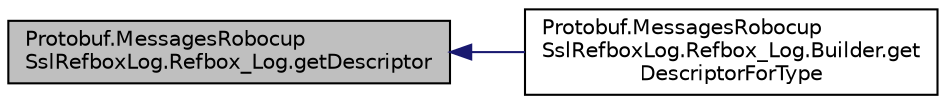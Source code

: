 digraph "Protobuf.MessagesRobocupSslRefboxLog.Refbox_Log.getDescriptor"
{
 // INTERACTIVE_SVG=YES
  edge [fontname="Helvetica",fontsize="10",labelfontname="Helvetica",labelfontsize="10"];
  node [fontname="Helvetica",fontsize="10",shape=record];
  rankdir="LR";
  Node1 [label="Protobuf.MessagesRobocup\lSslRefboxLog.Refbox_Log.getDescriptor",height=0.2,width=0.4,color="black", fillcolor="grey75", style="filled", fontcolor="black"];
  Node1 -> Node2 [dir="back",color="midnightblue",fontsize="10",style="solid",fontname="Helvetica"];
  Node2 [label="Protobuf.MessagesRobocup\lSslRefboxLog.Refbox_Log.Builder.get\lDescriptorForType",height=0.2,width=0.4,color="black", fillcolor="white", style="filled",URL="$df/d14/class_protobuf_1_1_messages_robocup_ssl_refbox_log_1_1_refbox___log_1_1_builder.html#a2e26bf8d466ff46bd40a7a5bb2f332b4"];
}
